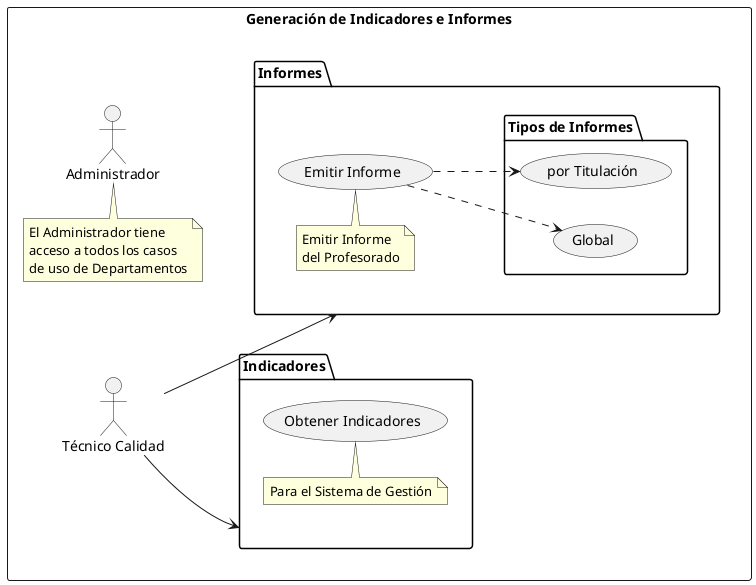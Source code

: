 @startuml
left to right direction

package "Generación de Indicadores e Informes" {
  actor "Técnico Calidad" as tec
  actor "Administrador" as admin

  rectangle "Generación de Indicadores e Informes" {
    package "Indicadores" as indicadores {
      usecase "Obtener Indicadores" as obtenerIndicadores
      note top of obtenerIndicadores
        Para el Sistema de Gestión
      end note
    }

    package "Informes" as informes {
      usecase "Emitir Informe" as emitirInforme
      package "Tipos de Informes" {
        usecase "por Titulación" as titulacion
        usecase "Global" as global
      }
      note top of emitirInforme
        Emitir Informe
        del Profesorado
      end note
    }
  }

  emitirInforme ..> titulacion
  emitirInforme ..> global

  tec --> indicadores
  tec --> informes

  note top of admin
    El Administrador tiene
    acceso a todos los casos
    de uso de Departamentos
  end note
}
@enduml
